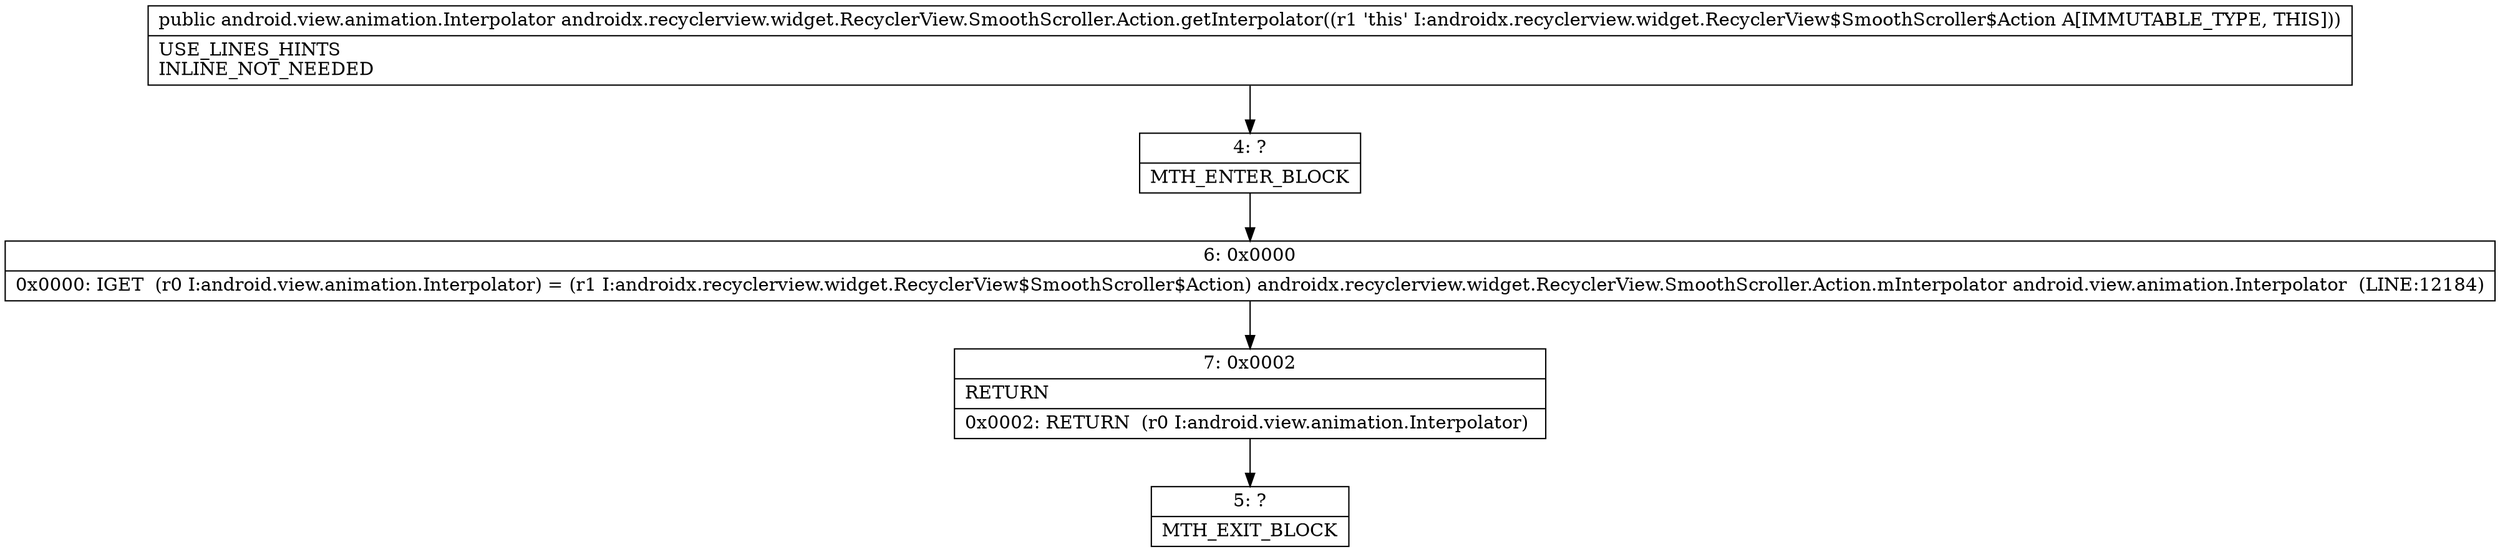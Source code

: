 digraph "CFG forandroidx.recyclerview.widget.RecyclerView.SmoothScroller.Action.getInterpolator()Landroid\/view\/animation\/Interpolator;" {
Node_4 [shape=record,label="{4\:\ ?|MTH_ENTER_BLOCK\l}"];
Node_6 [shape=record,label="{6\:\ 0x0000|0x0000: IGET  (r0 I:android.view.animation.Interpolator) = (r1 I:androidx.recyclerview.widget.RecyclerView$SmoothScroller$Action) androidx.recyclerview.widget.RecyclerView.SmoothScroller.Action.mInterpolator android.view.animation.Interpolator  (LINE:12184)\l}"];
Node_7 [shape=record,label="{7\:\ 0x0002|RETURN\l|0x0002: RETURN  (r0 I:android.view.animation.Interpolator) \l}"];
Node_5 [shape=record,label="{5\:\ ?|MTH_EXIT_BLOCK\l}"];
MethodNode[shape=record,label="{public android.view.animation.Interpolator androidx.recyclerview.widget.RecyclerView.SmoothScroller.Action.getInterpolator((r1 'this' I:androidx.recyclerview.widget.RecyclerView$SmoothScroller$Action A[IMMUTABLE_TYPE, THIS]))  | USE_LINES_HINTS\lINLINE_NOT_NEEDED\l}"];
MethodNode -> Node_4;Node_4 -> Node_6;
Node_6 -> Node_7;
Node_7 -> Node_5;
}


